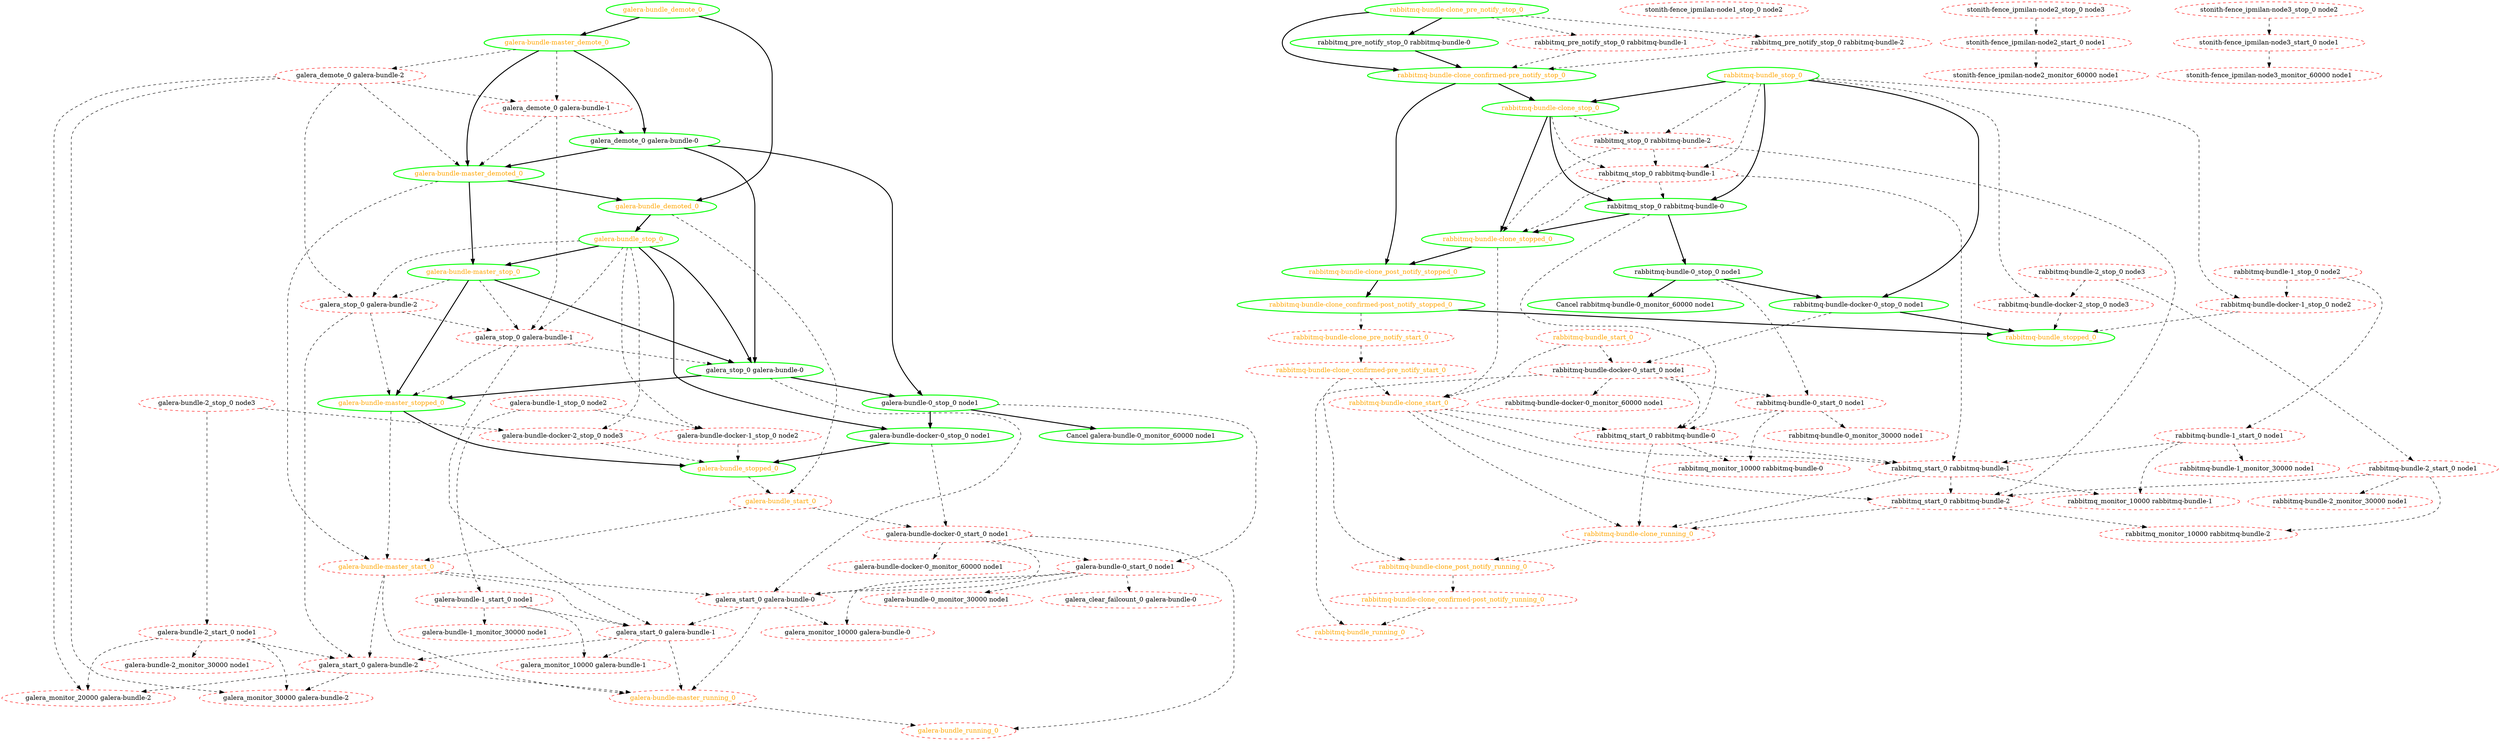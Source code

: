 digraph "g" {
"Cancel galera-bundle-0_monitor_60000 node1" [ style=bold color="green" fontcolor="black"]
"Cancel rabbitmq-bundle-0_monitor_60000 node1" [ style=bold color="green" fontcolor="black"]
"galera-bundle-0_monitor_30000 node1" [ style=dashed color="red" fontcolor="black"]
"galera-bundle-0_start_0 node1" -> "galera-bundle-0_monitor_30000 node1" [ style = dashed]
"galera-bundle-0_start_0 node1" -> "galera_clear_failcount_0 galera-bundle-0" [ style = dashed]
"galera-bundle-0_start_0 node1" -> "galera_monitor_10000 galera-bundle-0" [ style = dashed]
"galera-bundle-0_start_0 node1" -> "galera_start_0 galera-bundle-0" [ style = dashed]
"galera-bundle-0_start_0 node1" [ style=dashed color="red" fontcolor="black"]
"galera-bundle-0_stop_0 node1" -> "Cancel galera-bundle-0_monitor_60000 node1" [ style = bold]
"galera-bundle-0_stop_0 node1" -> "galera-bundle-0_start_0 node1" [ style = dashed]
"galera-bundle-0_stop_0 node1" -> "galera-bundle-docker-0_stop_0 node1" [ style = bold]
"galera-bundle-0_stop_0 node1" [ style=bold color="green" fontcolor="black"]
"galera-bundle-1_monitor_30000 node1" [ style=dashed color="red" fontcolor="black"]
"galera-bundle-1_start_0 node1" -> "galera-bundle-1_monitor_30000 node1" [ style = dashed]
"galera-bundle-1_start_0 node1" -> "galera_monitor_10000 galera-bundle-1" [ style = dashed]
"galera-bundle-1_start_0 node1" -> "galera_start_0 galera-bundle-1" [ style = dashed]
"galera-bundle-1_start_0 node1" [ style=dashed color="red" fontcolor="black"]
"galera-bundle-1_stop_0 node2" -> "galera-bundle-1_start_0 node1" [ style = dashed]
"galera-bundle-1_stop_0 node2" -> "galera-bundle-docker-1_stop_0 node2" [ style = dashed]
"galera-bundle-1_stop_0 node2" [ style=dashed color="red" fontcolor="black"]
"galera-bundle-2_monitor_30000 node1" [ style=dashed color="red" fontcolor="black"]
"galera-bundle-2_start_0 node1" -> "galera-bundle-2_monitor_30000 node1" [ style = dashed]
"galera-bundle-2_start_0 node1" -> "galera_monitor_20000 galera-bundle-2" [ style = dashed]
"galera-bundle-2_start_0 node1" -> "galera_monitor_30000 galera-bundle-2" [ style = dashed]
"galera-bundle-2_start_0 node1" -> "galera_start_0 galera-bundle-2" [ style = dashed]
"galera-bundle-2_start_0 node1" [ style=dashed color="red" fontcolor="black"]
"galera-bundle-2_stop_0 node3" -> "galera-bundle-2_start_0 node1" [ style = dashed]
"galera-bundle-2_stop_0 node3" -> "galera-bundle-docker-2_stop_0 node3" [ style = dashed]
"galera-bundle-2_stop_0 node3" [ style=dashed color="red" fontcolor="black"]
"galera-bundle-docker-0_monitor_60000 node1" [ style=dashed color="red" fontcolor="black"]
"galera-bundle-docker-0_start_0 node1" -> "galera-bundle-0_start_0 node1" [ style = dashed]
"galera-bundle-docker-0_start_0 node1" -> "galera-bundle-docker-0_monitor_60000 node1" [ style = dashed]
"galera-bundle-docker-0_start_0 node1" -> "galera-bundle_running_0" [ style = dashed]
"galera-bundle-docker-0_start_0 node1" -> "galera_start_0 galera-bundle-0" [ style = dashed]
"galera-bundle-docker-0_start_0 node1" [ style=dashed color="red" fontcolor="black"]
"galera-bundle-docker-0_stop_0 node1" -> "galera-bundle-docker-0_start_0 node1" [ style = dashed]
"galera-bundle-docker-0_stop_0 node1" -> "galera-bundle_stopped_0" [ style = bold]
"galera-bundle-docker-0_stop_0 node1" [ style=bold color="green" fontcolor="black"]
"galera-bundle-docker-1_stop_0 node2" -> "galera-bundle_stopped_0" [ style = dashed]
"galera-bundle-docker-1_stop_0 node2" [ style=dashed color="red" fontcolor="black"]
"galera-bundle-docker-2_stop_0 node3" -> "galera-bundle_stopped_0" [ style = dashed]
"galera-bundle-docker-2_stop_0 node3" [ style=dashed color="red" fontcolor="black"]
"galera-bundle-master_demote_0" -> "galera-bundle-master_demoted_0" [ style = bold]
"galera-bundle-master_demote_0" -> "galera_demote_0 galera-bundle-0" [ style = bold]
"galera-bundle-master_demote_0" -> "galera_demote_0 galera-bundle-1" [ style = dashed]
"galera-bundle-master_demote_0" -> "galera_demote_0 galera-bundle-2" [ style = dashed]
"galera-bundle-master_demote_0" [ style=bold color="green" fontcolor="orange"]
"galera-bundle-master_demoted_0" -> "galera-bundle-master_start_0" [ style = dashed]
"galera-bundle-master_demoted_0" -> "galera-bundle-master_stop_0" [ style = bold]
"galera-bundle-master_demoted_0" -> "galera-bundle_demoted_0" [ style = bold]
"galera-bundle-master_demoted_0" [ style=bold color="green" fontcolor="orange"]
"galera-bundle-master_running_0" -> "galera-bundle_running_0" [ style = dashed]
"galera-bundle-master_running_0" [ style=dashed color="red" fontcolor="orange"]
"galera-bundle-master_start_0" -> "galera-bundle-master_running_0" [ style = dashed]
"galera-bundle-master_start_0" -> "galera_start_0 galera-bundle-0" [ style = dashed]
"galera-bundle-master_start_0" -> "galera_start_0 galera-bundle-1" [ style = dashed]
"galera-bundle-master_start_0" -> "galera_start_0 galera-bundle-2" [ style = dashed]
"galera-bundle-master_start_0" [ style=dashed color="red" fontcolor="orange"]
"galera-bundle-master_stop_0" -> "galera-bundle-master_stopped_0" [ style = bold]
"galera-bundle-master_stop_0" -> "galera_stop_0 galera-bundle-0" [ style = bold]
"galera-bundle-master_stop_0" -> "galera_stop_0 galera-bundle-1" [ style = dashed]
"galera-bundle-master_stop_0" -> "galera_stop_0 galera-bundle-2" [ style = dashed]
"galera-bundle-master_stop_0" [ style=bold color="green" fontcolor="orange"]
"galera-bundle-master_stopped_0" -> "galera-bundle-master_start_0" [ style = dashed]
"galera-bundle-master_stopped_0" -> "galera-bundle_stopped_0" [ style = bold]
"galera-bundle-master_stopped_0" [ style=bold color="green" fontcolor="orange"]
"galera-bundle_demote_0" -> "galera-bundle-master_demote_0" [ style = bold]
"galera-bundle_demote_0" -> "galera-bundle_demoted_0" [ style = bold]
"galera-bundle_demote_0" [ style=bold color="green" fontcolor="orange"]
"galera-bundle_demoted_0" -> "galera-bundle_start_0" [ style = dashed]
"galera-bundle_demoted_0" -> "galera-bundle_stop_0" [ style = bold]
"galera-bundle_demoted_0" [ style=bold color="green" fontcolor="orange"]
"galera-bundle_running_0" [ style=dashed color="red" fontcolor="orange"]
"galera-bundle_start_0" -> "galera-bundle-docker-0_start_0 node1" [ style = dashed]
"galera-bundle_start_0" -> "galera-bundle-master_start_0" [ style = dashed]
"galera-bundle_start_0" [ style=dashed color="red" fontcolor="orange"]
"galera-bundle_stop_0" -> "galera-bundle-docker-0_stop_0 node1" [ style = bold]
"galera-bundle_stop_0" -> "galera-bundle-docker-1_stop_0 node2" [ style = dashed]
"galera-bundle_stop_0" -> "galera-bundle-docker-2_stop_0 node3" [ style = dashed]
"galera-bundle_stop_0" -> "galera-bundle-master_stop_0" [ style = bold]
"galera-bundle_stop_0" -> "galera_stop_0 galera-bundle-0" [ style = bold]
"galera-bundle_stop_0" -> "galera_stop_0 galera-bundle-1" [ style = dashed]
"galera-bundle_stop_0" -> "galera_stop_0 galera-bundle-2" [ style = dashed]
"galera-bundle_stop_0" [ style=bold color="green" fontcolor="orange"]
"galera-bundle_stopped_0" -> "galera-bundle_start_0" [ style = dashed]
"galera-bundle_stopped_0" [ style=bold color="green" fontcolor="orange"]
"galera_clear_failcount_0 galera-bundle-0" [ style=dashed color="red" fontcolor="black"]
"galera_demote_0 galera-bundle-0" -> "galera-bundle-0_stop_0 node1" [ style = bold]
"galera_demote_0 galera-bundle-0" -> "galera-bundle-master_demoted_0" [ style = bold]
"galera_demote_0 galera-bundle-0" -> "galera_stop_0 galera-bundle-0" [ style = bold]
"galera_demote_0 galera-bundle-0" [ style=bold color="green" fontcolor="black"]
"galera_demote_0 galera-bundle-1" -> "galera-bundle-master_demoted_0" [ style = dashed]
"galera_demote_0 galera-bundle-1" -> "galera_demote_0 galera-bundle-0" [ style = dashed]
"galera_demote_0 galera-bundle-1" -> "galera_stop_0 galera-bundle-1" [ style = dashed]
"galera_demote_0 galera-bundle-1" [ style=dashed color="red" fontcolor="black"]
"galera_demote_0 galera-bundle-2" -> "galera-bundle-master_demoted_0" [ style = dashed]
"galera_demote_0 galera-bundle-2" -> "galera_demote_0 galera-bundle-1" [ style = dashed]
"galera_demote_0 galera-bundle-2" -> "galera_monitor_20000 galera-bundle-2" [ style = dashed]
"galera_demote_0 galera-bundle-2" -> "galera_monitor_30000 galera-bundle-2" [ style = dashed]
"galera_demote_0 galera-bundle-2" -> "galera_stop_0 galera-bundle-2" [ style = dashed]
"galera_demote_0 galera-bundle-2" [ style=dashed color="red" fontcolor="black"]
"galera_monitor_10000 galera-bundle-0" [ style=dashed color="red" fontcolor="black"]
"galera_monitor_10000 galera-bundle-1" [ style=dashed color="red" fontcolor="black"]
"galera_monitor_20000 galera-bundle-2" [ style=dashed color="red" fontcolor="black"]
"galera_monitor_30000 galera-bundle-2" [ style=dashed color="red" fontcolor="black"]
"galera_start_0 galera-bundle-0" -> "galera-bundle-master_running_0" [ style = dashed]
"galera_start_0 galera-bundle-0" -> "galera_monitor_10000 galera-bundle-0" [ style = dashed]
"galera_start_0 galera-bundle-0" -> "galera_start_0 galera-bundle-1" [ style = dashed]
"galera_start_0 galera-bundle-0" [ style=dashed color="red" fontcolor="black"]
"galera_start_0 galera-bundle-1" -> "galera-bundle-master_running_0" [ style = dashed]
"galera_start_0 galera-bundle-1" -> "galera_monitor_10000 galera-bundle-1" [ style = dashed]
"galera_start_0 galera-bundle-1" -> "galera_start_0 galera-bundle-2" [ style = dashed]
"galera_start_0 galera-bundle-1" [ style=dashed color="red" fontcolor="black"]
"galera_start_0 galera-bundle-2" -> "galera-bundle-master_running_0" [ style = dashed]
"galera_start_0 galera-bundle-2" -> "galera_monitor_20000 galera-bundle-2" [ style = dashed]
"galera_start_0 galera-bundle-2" -> "galera_monitor_30000 galera-bundle-2" [ style = dashed]
"galera_start_0 galera-bundle-2" [ style=dashed color="red" fontcolor="black"]
"galera_stop_0 galera-bundle-0" -> "galera-bundle-0_stop_0 node1" [ style = bold]
"galera_stop_0 galera-bundle-0" -> "galera-bundle-master_stopped_0" [ style = bold]
"galera_stop_0 galera-bundle-0" -> "galera_start_0 galera-bundle-0" [ style = dashed]
"galera_stop_0 galera-bundle-0" [ style=bold color="green" fontcolor="black"]
"galera_stop_0 galera-bundle-1" -> "galera-bundle-master_stopped_0" [ style = dashed]
"galera_stop_0 galera-bundle-1" -> "galera_start_0 galera-bundle-1" [ style = dashed]
"galera_stop_0 galera-bundle-1" -> "galera_stop_0 galera-bundle-0" [ style = dashed]
"galera_stop_0 galera-bundle-1" [ style=dashed color="red" fontcolor="black"]
"galera_stop_0 galera-bundle-2" -> "galera-bundle-master_stopped_0" [ style = dashed]
"galera_stop_0 galera-bundle-2" -> "galera_start_0 galera-bundle-2" [ style = dashed]
"galera_stop_0 galera-bundle-2" -> "galera_stop_0 galera-bundle-1" [ style = dashed]
"galera_stop_0 galera-bundle-2" [ style=dashed color="red" fontcolor="black"]
"rabbitmq-bundle-0_monitor_30000 node1" [ style=dashed color="red" fontcolor="black"]
"rabbitmq-bundle-0_start_0 node1" -> "rabbitmq-bundle-0_monitor_30000 node1" [ style = dashed]
"rabbitmq-bundle-0_start_0 node1" -> "rabbitmq_monitor_10000 rabbitmq-bundle-0" [ style = dashed]
"rabbitmq-bundle-0_start_0 node1" -> "rabbitmq_start_0 rabbitmq-bundle-0" [ style = dashed]
"rabbitmq-bundle-0_start_0 node1" [ style=dashed color="red" fontcolor="black"]
"rabbitmq-bundle-0_stop_0 node1" -> "Cancel rabbitmq-bundle-0_monitor_60000 node1" [ style = bold]
"rabbitmq-bundle-0_stop_0 node1" -> "rabbitmq-bundle-0_start_0 node1" [ style = dashed]
"rabbitmq-bundle-0_stop_0 node1" -> "rabbitmq-bundle-docker-0_stop_0 node1" [ style = bold]
"rabbitmq-bundle-0_stop_0 node1" [ style=bold color="green" fontcolor="black"]
"rabbitmq-bundle-1_monitor_30000 node1" [ style=dashed color="red" fontcolor="black"]
"rabbitmq-bundle-1_start_0 node1" -> "rabbitmq-bundle-1_monitor_30000 node1" [ style = dashed]
"rabbitmq-bundle-1_start_0 node1" -> "rabbitmq_monitor_10000 rabbitmq-bundle-1" [ style = dashed]
"rabbitmq-bundle-1_start_0 node1" -> "rabbitmq_start_0 rabbitmq-bundle-1" [ style = dashed]
"rabbitmq-bundle-1_start_0 node1" [ style=dashed color="red" fontcolor="black"]
"rabbitmq-bundle-1_stop_0 node2" -> "rabbitmq-bundle-1_start_0 node1" [ style = dashed]
"rabbitmq-bundle-1_stop_0 node2" -> "rabbitmq-bundle-docker-1_stop_0 node2" [ style = dashed]
"rabbitmq-bundle-1_stop_0 node2" [ style=dashed color="red" fontcolor="black"]
"rabbitmq-bundle-2_monitor_30000 node1" [ style=dashed color="red" fontcolor="black"]
"rabbitmq-bundle-2_start_0 node1" -> "rabbitmq-bundle-2_monitor_30000 node1" [ style = dashed]
"rabbitmq-bundle-2_start_0 node1" -> "rabbitmq_monitor_10000 rabbitmq-bundle-2" [ style = dashed]
"rabbitmq-bundle-2_start_0 node1" -> "rabbitmq_start_0 rabbitmq-bundle-2" [ style = dashed]
"rabbitmq-bundle-2_start_0 node1" [ style=dashed color="red" fontcolor="black"]
"rabbitmq-bundle-2_stop_0 node3" -> "rabbitmq-bundle-2_start_0 node1" [ style = dashed]
"rabbitmq-bundle-2_stop_0 node3" -> "rabbitmq-bundle-docker-2_stop_0 node3" [ style = dashed]
"rabbitmq-bundle-2_stop_0 node3" [ style=dashed color="red" fontcolor="black"]
"rabbitmq-bundle-clone_confirmed-post_notify_running_0" -> "rabbitmq-bundle_running_0" [ style = dashed]
"rabbitmq-bundle-clone_confirmed-post_notify_running_0" [ style=dashed color="red" fontcolor="orange"]
"rabbitmq-bundle-clone_confirmed-post_notify_stopped_0" -> "rabbitmq-bundle-clone_pre_notify_start_0" [ style = dashed]
"rabbitmq-bundle-clone_confirmed-post_notify_stopped_0" -> "rabbitmq-bundle_stopped_0" [ style = bold]
"rabbitmq-bundle-clone_confirmed-post_notify_stopped_0" [ style=bold color="green" fontcolor="orange"]
"rabbitmq-bundle-clone_confirmed-pre_notify_start_0" -> "rabbitmq-bundle-clone_post_notify_running_0" [ style = dashed]
"rabbitmq-bundle-clone_confirmed-pre_notify_start_0" -> "rabbitmq-bundle-clone_start_0" [ style = dashed]
"rabbitmq-bundle-clone_confirmed-pre_notify_start_0" [ style=dashed color="red" fontcolor="orange"]
"rabbitmq-bundle-clone_confirmed-pre_notify_stop_0" -> "rabbitmq-bundle-clone_post_notify_stopped_0" [ style = bold]
"rabbitmq-bundle-clone_confirmed-pre_notify_stop_0" -> "rabbitmq-bundle-clone_stop_0" [ style = bold]
"rabbitmq-bundle-clone_confirmed-pre_notify_stop_0" [ style=bold color="green" fontcolor="orange"]
"rabbitmq-bundle-clone_post_notify_running_0" -> "rabbitmq-bundle-clone_confirmed-post_notify_running_0" [ style = dashed]
"rabbitmq-bundle-clone_post_notify_running_0" [ style=dashed color="red" fontcolor="orange"]
"rabbitmq-bundle-clone_post_notify_stopped_0" -> "rabbitmq-bundle-clone_confirmed-post_notify_stopped_0" [ style = bold]
"rabbitmq-bundle-clone_post_notify_stopped_0" [ style=bold color="green" fontcolor="orange"]
"rabbitmq-bundle-clone_pre_notify_start_0" -> "rabbitmq-bundle-clone_confirmed-pre_notify_start_0" [ style = dashed]
"rabbitmq-bundle-clone_pre_notify_start_0" [ style=dashed color="red" fontcolor="orange"]
"rabbitmq-bundle-clone_pre_notify_stop_0" -> "rabbitmq-bundle-clone_confirmed-pre_notify_stop_0" [ style = bold]
"rabbitmq-bundle-clone_pre_notify_stop_0" -> "rabbitmq_pre_notify_stop_0 rabbitmq-bundle-0" [ style = bold]
"rabbitmq-bundle-clone_pre_notify_stop_0" -> "rabbitmq_pre_notify_stop_0 rabbitmq-bundle-1" [ style = dashed]
"rabbitmq-bundle-clone_pre_notify_stop_0" -> "rabbitmq_pre_notify_stop_0 rabbitmq-bundle-2" [ style = dashed]
"rabbitmq-bundle-clone_pre_notify_stop_0" [ style=bold color="green" fontcolor="orange"]
"rabbitmq-bundle-clone_running_0" -> "rabbitmq-bundle-clone_post_notify_running_0" [ style = dashed]
"rabbitmq-bundle-clone_running_0" [ style=dashed color="red" fontcolor="orange"]
"rabbitmq-bundle-clone_start_0" -> "rabbitmq-bundle-clone_running_0" [ style = dashed]
"rabbitmq-bundle-clone_start_0" -> "rabbitmq_start_0 rabbitmq-bundle-0" [ style = dashed]
"rabbitmq-bundle-clone_start_0" -> "rabbitmq_start_0 rabbitmq-bundle-1" [ style = dashed]
"rabbitmq-bundle-clone_start_0" -> "rabbitmq_start_0 rabbitmq-bundle-2" [ style = dashed]
"rabbitmq-bundle-clone_start_0" [ style=dashed color="red" fontcolor="orange"]
"rabbitmq-bundle-clone_stop_0" -> "rabbitmq-bundle-clone_stopped_0" [ style = bold]
"rabbitmq-bundle-clone_stop_0" -> "rabbitmq_stop_0 rabbitmq-bundle-0" [ style = bold]
"rabbitmq-bundle-clone_stop_0" -> "rabbitmq_stop_0 rabbitmq-bundle-1" [ style = dashed]
"rabbitmq-bundle-clone_stop_0" -> "rabbitmq_stop_0 rabbitmq-bundle-2" [ style = dashed]
"rabbitmq-bundle-clone_stop_0" [ style=bold color="green" fontcolor="orange"]
"rabbitmq-bundle-clone_stopped_0" -> "rabbitmq-bundle-clone_post_notify_stopped_0" [ style = bold]
"rabbitmq-bundle-clone_stopped_0" -> "rabbitmq-bundle-clone_start_0" [ style = dashed]
"rabbitmq-bundle-clone_stopped_0" [ style=bold color="green" fontcolor="orange"]
"rabbitmq-bundle-docker-0_monitor_60000 node1" [ style=dashed color="red" fontcolor="black"]
"rabbitmq-bundle-docker-0_start_0 node1" -> "rabbitmq-bundle-0_start_0 node1" [ style = dashed]
"rabbitmq-bundle-docker-0_start_0 node1" -> "rabbitmq-bundle-docker-0_monitor_60000 node1" [ style = dashed]
"rabbitmq-bundle-docker-0_start_0 node1" -> "rabbitmq-bundle_running_0" [ style = dashed]
"rabbitmq-bundle-docker-0_start_0 node1" -> "rabbitmq_start_0 rabbitmq-bundle-0" [ style = dashed]
"rabbitmq-bundle-docker-0_start_0 node1" [ style=dashed color="red" fontcolor="black"]
"rabbitmq-bundle-docker-0_stop_0 node1" -> "rabbitmq-bundle-docker-0_start_0 node1" [ style = dashed]
"rabbitmq-bundle-docker-0_stop_0 node1" -> "rabbitmq-bundle_stopped_0" [ style = bold]
"rabbitmq-bundle-docker-0_stop_0 node1" [ style=bold color="green" fontcolor="black"]
"rabbitmq-bundle-docker-1_stop_0 node2" -> "rabbitmq-bundle_stopped_0" [ style = dashed]
"rabbitmq-bundle-docker-1_stop_0 node2" [ style=dashed color="red" fontcolor="black"]
"rabbitmq-bundle-docker-2_stop_0 node3" -> "rabbitmq-bundle_stopped_0" [ style = dashed]
"rabbitmq-bundle-docker-2_stop_0 node3" [ style=dashed color="red" fontcolor="black"]
"rabbitmq-bundle_running_0" [ style=dashed color="red" fontcolor="orange"]
"rabbitmq-bundle_start_0" -> "rabbitmq-bundle-clone_start_0" [ style = dashed]
"rabbitmq-bundle_start_0" -> "rabbitmq-bundle-docker-0_start_0 node1" [ style = dashed]
"rabbitmq-bundle_start_0" [ style=dashed color="red" fontcolor="orange"]
"rabbitmq-bundle_stop_0" -> "rabbitmq-bundle-clone_stop_0" [ style = bold]
"rabbitmq-bundle_stop_0" -> "rabbitmq-bundle-docker-0_stop_0 node1" [ style = bold]
"rabbitmq-bundle_stop_0" -> "rabbitmq-bundle-docker-1_stop_0 node2" [ style = dashed]
"rabbitmq-bundle_stop_0" -> "rabbitmq-bundle-docker-2_stop_0 node3" [ style = dashed]
"rabbitmq-bundle_stop_0" -> "rabbitmq_stop_0 rabbitmq-bundle-0" [ style = bold]
"rabbitmq-bundle_stop_0" -> "rabbitmq_stop_0 rabbitmq-bundle-1" [ style = dashed]
"rabbitmq-bundle_stop_0" -> "rabbitmq_stop_0 rabbitmq-bundle-2" [ style = dashed]
"rabbitmq-bundle_stop_0" [ style=bold color="green" fontcolor="orange"]
"rabbitmq-bundle_stopped_0" [ style=bold color="green" fontcolor="orange"]
"rabbitmq_monitor_10000 rabbitmq-bundle-0" [ style=dashed color="red" fontcolor="black"]
"rabbitmq_monitor_10000 rabbitmq-bundle-1" [ style=dashed color="red" fontcolor="black"]
"rabbitmq_monitor_10000 rabbitmq-bundle-2" [ style=dashed color="red" fontcolor="black"]
"rabbitmq_pre_notify_stop_0 rabbitmq-bundle-0" -> "rabbitmq-bundle-clone_confirmed-pre_notify_stop_0" [ style = bold]
"rabbitmq_pre_notify_stop_0 rabbitmq-bundle-0" [ style=bold color="green" fontcolor="black"]
"rabbitmq_pre_notify_stop_0 rabbitmq-bundle-1" -> "rabbitmq-bundle-clone_confirmed-pre_notify_stop_0" [ style = dashed]
"rabbitmq_pre_notify_stop_0 rabbitmq-bundle-1" [ style=dashed color="red" fontcolor="black"]
"rabbitmq_pre_notify_stop_0 rabbitmq-bundle-2" -> "rabbitmq-bundle-clone_confirmed-pre_notify_stop_0" [ style = dashed]
"rabbitmq_pre_notify_stop_0 rabbitmq-bundle-2" [ style=dashed color="red" fontcolor="black"]
"rabbitmq_start_0 rabbitmq-bundle-0" -> "rabbitmq-bundle-clone_running_0" [ style = dashed]
"rabbitmq_start_0 rabbitmq-bundle-0" -> "rabbitmq_monitor_10000 rabbitmq-bundle-0" [ style = dashed]
"rabbitmq_start_0 rabbitmq-bundle-0" -> "rabbitmq_start_0 rabbitmq-bundle-1" [ style = dashed]
"rabbitmq_start_0 rabbitmq-bundle-0" [ style=dashed color="red" fontcolor="black"]
"rabbitmq_start_0 rabbitmq-bundle-1" -> "rabbitmq-bundle-clone_running_0" [ style = dashed]
"rabbitmq_start_0 rabbitmq-bundle-1" -> "rabbitmq_monitor_10000 rabbitmq-bundle-1" [ style = dashed]
"rabbitmq_start_0 rabbitmq-bundle-1" -> "rabbitmq_start_0 rabbitmq-bundle-2" [ style = dashed]
"rabbitmq_start_0 rabbitmq-bundle-1" [ style=dashed color="red" fontcolor="black"]
"rabbitmq_start_0 rabbitmq-bundle-2" -> "rabbitmq-bundle-clone_running_0" [ style = dashed]
"rabbitmq_start_0 rabbitmq-bundle-2" -> "rabbitmq_monitor_10000 rabbitmq-bundle-2" [ style = dashed]
"rabbitmq_start_0 rabbitmq-bundle-2" [ style=dashed color="red" fontcolor="black"]
"rabbitmq_stop_0 rabbitmq-bundle-0" -> "rabbitmq-bundle-0_stop_0 node1" [ style = bold]
"rabbitmq_stop_0 rabbitmq-bundle-0" -> "rabbitmq-bundle-clone_stopped_0" [ style = bold]
"rabbitmq_stop_0 rabbitmq-bundle-0" -> "rabbitmq_start_0 rabbitmq-bundle-0" [ style = dashed]
"rabbitmq_stop_0 rabbitmq-bundle-0" [ style=bold color="green" fontcolor="black"]
"rabbitmq_stop_0 rabbitmq-bundle-1" -> "rabbitmq-bundle-clone_stopped_0" [ style = dashed]
"rabbitmq_stop_0 rabbitmq-bundle-1" -> "rabbitmq_start_0 rabbitmq-bundle-1" [ style = dashed]
"rabbitmq_stop_0 rabbitmq-bundle-1" -> "rabbitmq_stop_0 rabbitmq-bundle-0" [ style = dashed]
"rabbitmq_stop_0 rabbitmq-bundle-1" [ style=dashed color="red" fontcolor="black"]
"rabbitmq_stop_0 rabbitmq-bundle-2" -> "rabbitmq-bundle-clone_stopped_0" [ style = dashed]
"rabbitmq_stop_0 rabbitmq-bundle-2" -> "rabbitmq_start_0 rabbitmq-bundle-2" [ style = dashed]
"rabbitmq_stop_0 rabbitmq-bundle-2" -> "rabbitmq_stop_0 rabbitmq-bundle-1" [ style = dashed]
"rabbitmq_stop_0 rabbitmq-bundle-2" [ style=dashed color="red" fontcolor="black"]
"stonith-fence_ipmilan-node1_stop_0 node2" [ style=dashed color="red" fontcolor="black"]
"stonith-fence_ipmilan-node2_monitor_60000 node1" [ style=dashed color="red" fontcolor="black"]
"stonith-fence_ipmilan-node2_start_0 node1" -> "stonith-fence_ipmilan-node2_monitor_60000 node1" [ style = dashed]
"stonith-fence_ipmilan-node2_start_0 node1" [ style=dashed color="red" fontcolor="black"]
"stonith-fence_ipmilan-node2_stop_0 node3" -> "stonith-fence_ipmilan-node2_start_0 node1" [ style = dashed]
"stonith-fence_ipmilan-node2_stop_0 node3" [ style=dashed color="red" fontcolor="black"]
"stonith-fence_ipmilan-node3_monitor_60000 node1" [ style=dashed color="red" fontcolor="black"]
"stonith-fence_ipmilan-node3_start_0 node1" -> "stonith-fence_ipmilan-node3_monitor_60000 node1" [ style = dashed]
"stonith-fence_ipmilan-node3_start_0 node1" [ style=dashed color="red" fontcolor="black"]
"stonith-fence_ipmilan-node3_stop_0 node2" -> "stonith-fence_ipmilan-node3_start_0 node1" [ style = dashed]
"stonith-fence_ipmilan-node3_stop_0 node2" [ style=dashed color="red" fontcolor="black"]
}
